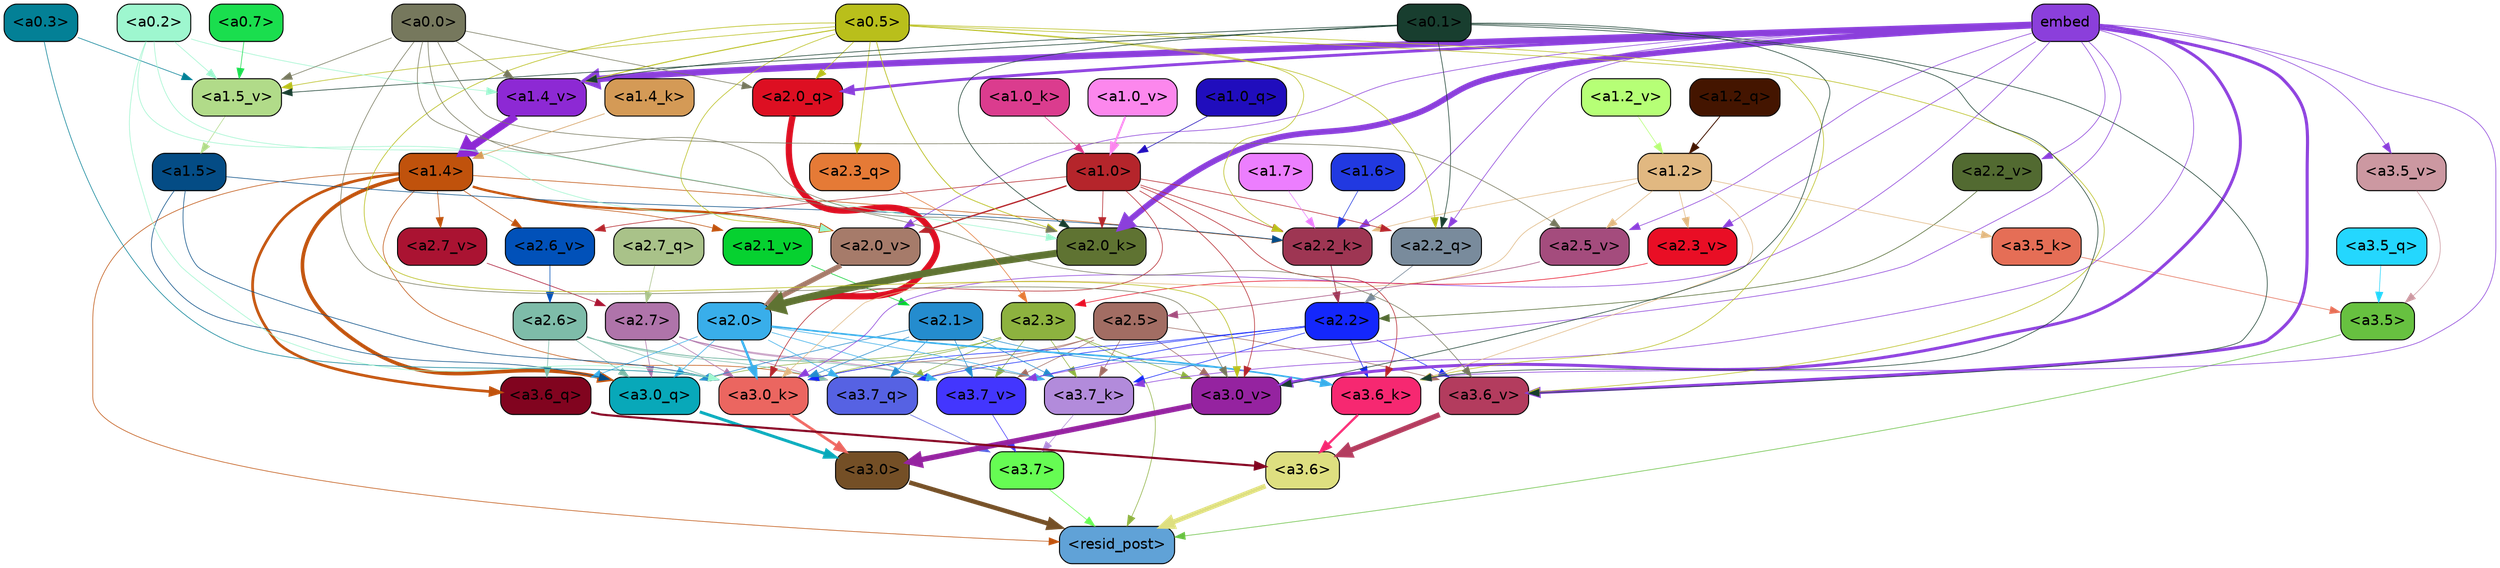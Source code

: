 strict digraph "" {
	graph [bgcolor=transparent,
		layout=dot,
		overlap=false,
		splines=true
	];
	"<a3.7>"	[color=black,
		fillcolor="#66fc53",
		fontname=Helvetica,
		shape=box,
		style="filled, rounded"];
	"<resid_post>"	[color=black,
		fillcolor="#60a2d7",
		fontname=Helvetica,
		shape=box,
		style="filled, rounded"];
	"<a3.7>" -> "<resid_post>"	[color="#66fc53",
		penwidth=0.6];
	"<a3.6>"	[color=black,
		fillcolor="#dedf80",
		fontname=Helvetica,
		shape=box,
		style="filled, rounded"];
	"<a3.6>" -> "<resid_post>"	[color="#dedf80",
		penwidth=4.6696330308914185];
	"<a3.5>"	[color=black,
		fillcolor="#67c140",
		fontname=Helvetica,
		shape=box,
		style="filled, rounded"];
	"<a3.5>" -> "<resid_post>"	[color="#67c140",
		penwidth=0.6];
	"<a3.0>"	[color=black,
		fillcolor="#744f26",
		fontname=Helvetica,
		shape=box,
		style="filled, rounded"];
	"<a3.0>" -> "<resid_post>"	[color="#744f26",
		penwidth=4.282557368278503];
	"<a2.3>"	[color=black,
		fillcolor="#8db23f",
		fontname=Helvetica,
		shape=box,
		style="filled, rounded"];
	"<a2.3>" -> "<resid_post>"	[color="#8db23f",
		penwidth=0.6];
	"<a3.7_q>"	[color=black,
		fillcolor="#5662e3",
		fontname=Helvetica,
		shape=box,
		style="filled, rounded"];
	"<a2.3>" -> "<a3.7_q>"	[color="#8db23f",
		penwidth=0.6];
	"<a3.0_q>"	[color=black,
		fillcolor="#08a8b9",
		fontname=Helvetica,
		shape=box,
		style="filled, rounded"];
	"<a2.3>" -> "<a3.0_q>"	[color="#8db23f",
		penwidth=0.6];
	"<a3.7_k>"	[color=black,
		fillcolor="#b28bdb",
		fontname=Helvetica,
		shape=box,
		style="filled, rounded"];
	"<a2.3>" -> "<a3.7_k>"	[color="#8db23f",
		penwidth=0.6];
	"<a3.0_k>"	[color=black,
		fillcolor="#eb6660",
		fontname=Helvetica,
		shape=box,
		style="filled, rounded"];
	"<a2.3>" -> "<a3.0_k>"	[color="#8db23f",
		penwidth=0.6];
	"<a3.7_v>"	[color=black,
		fillcolor="#4336fe",
		fontname=Helvetica,
		shape=box,
		style="filled, rounded"];
	"<a2.3>" -> "<a3.7_v>"	[color="#8db23f",
		penwidth=0.6];
	"<a3.0_v>"	[color=black,
		fillcolor="#9523a0",
		fontname=Helvetica,
		shape=box,
		style="filled, rounded"];
	"<a2.3>" -> "<a3.0_v>"	[color="#8db23f",
		penwidth=0.6];
	"<a1.4>"	[color=black,
		fillcolor="#c0520c",
		fontname=Helvetica,
		shape=box,
		style="filled, rounded"];
	"<a1.4>" -> "<resid_post>"	[color="#c0520c",
		penwidth=0.6];
	"<a1.4>" -> "<a3.7_q>"	[color="#c0520c",
		penwidth=0.6];
	"<a3.6_q>"	[color=black,
		fillcolor="#81041f",
		fontname=Helvetica,
		shape=box,
		style="filled, rounded"];
	"<a1.4>" -> "<a3.6_q>"	[color="#c0520c",
		penwidth=2.6073555648326874];
	"<a1.4>" -> "<a3.0_q>"	[color="#c0520c",
		penwidth=3.4971605762839317];
	"<a2.2_k>"	[color=black,
		fillcolor="#9e3653",
		fontname=Helvetica,
		shape=box,
		style="filled, rounded"];
	"<a1.4>" -> "<a2.2_k>"	[color="#c0520c",
		penwidth=0.6];
	"<a2.7_v>"	[color=black,
		fillcolor="#aa1332",
		fontname=Helvetica,
		shape=box,
		style="filled, rounded"];
	"<a1.4>" -> "<a2.7_v>"	[color="#c0520c",
		penwidth=0.6];
	"<a2.6_v>"	[color=black,
		fillcolor="#0151b9",
		fontname=Helvetica,
		shape=box,
		style="filled, rounded"];
	"<a1.4>" -> "<a2.6_v>"	[color="#c0520c",
		penwidth=0.6];
	"<a2.1_v>"	[color=black,
		fillcolor="#06d130",
		fontname=Helvetica,
		shape=box,
		style="filled, rounded"];
	"<a1.4>" -> "<a2.1_v>"	[color="#c0520c",
		penwidth=0.6];
	"<a2.0_v>"	[color=black,
		fillcolor="#a67b6a",
		fontname=Helvetica,
		shape=box,
		style="filled, rounded"];
	"<a1.4>" -> "<a2.0_v>"	[color="#c0520c",
		penwidth=2.268670678138733];
	"<a3.7_q>" -> "<a3.7>"	[color="#5662e3",
		penwidth=0.6];
	"<a3.6_q>" -> "<a3.6>"	[color="#81041f",
		penwidth=2.03758105635643];
	"<a3.5_q>"	[color=black,
		fillcolor="#24d7fe",
		fontname=Helvetica,
		shape=box,
		style="filled, rounded"];
	"<a3.5_q>" -> "<a3.5>"	[color="#24d7fe",
		penwidth=0.6];
	"<a3.0_q>" -> "<a3.0>"	[color="#08a8b9",
		penwidth=2.8638100624084473];
	"<a3.7_k>" -> "<a3.7>"	[color="#b28bdb",
		penwidth=0.6];
	"<a3.6_k>"	[color=black,
		fillcolor="#f62871",
		fontname=Helvetica,
		shape=box,
		style="filled, rounded"];
	"<a3.6_k>" -> "<a3.6>"	[color="#f62871",
		penwidth=2.174198240041733];
	"<a3.5_k>"	[color=black,
		fillcolor="#e56e56",
		fontname=Helvetica,
		shape=box,
		style="filled, rounded"];
	"<a3.5_k>" -> "<a3.5>"	[color="#e56e56",
		penwidth=0.6];
	"<a3.0_k>" -> "<a3.0>"	[color="#eb6660",
		penwidth=2.6274144649505615];
	"<a3.7_v>" -> "<a3.7>"	[color="#4336fe",
		penwidth=0.6];
	"<a3.6_v>"	[color=black,
		fillcolor="#b33c5e",
		fontname=Helvetica,
		shape=box,
		style="filled, rounded"];
	"<a3.6_v>" -> "<a3.6>"	[color="#b33c5e",
		penwidth=5.002329230308533];
	"<a3.5_v>"	[color=black,
		fillcolor="#cc98a1",
		fontname=Helvetica,
		shape=box,
		style="filled, rounded"];
	"<a3.5_v>" -> "<a3.5>"	[color="#cc98a1",
		penwidth=0.6];
	"<a3.0_v>" -> "<a3.0>"	[color="#9523a0",
		penwidth=5.188832879066467];
	"<a2.7>"	[color=black,
		fillcolor="#af74aa",
		fontname=Helvetica,
		shape=box,
		style="filled, rounded"];
	"<a2.7>" -> "<a3.7_q>"	[color="#af74aa",
		penwidth=0.6];
	"<a2.7>" -> "<a3.0_q>"	[color="#af74aa",
		penwidth=0.6];
	"<a2.7>" -> "<a3.7_k>"	[color="#af74aa",
		penwidth=0.6];
	"<a2.7>" -> "<a3.0_k>"	[color="#af74aa",
		penwidth=0.6];
	"<a2.7>" -> "<a3.7_v>"	[color="#af74aa",
		penwidth=0.6];
	"<a2.6>"	[color=black,
		fillcolor="#7ebca9",
		fontname=Helvetica,
		shape=box,
		style="filled, rounded"];
	"<a2.6>" -> "<a3.7_q>"	[color="#7ebca9",
		penwidth=0.6];
	"<a2.6>" -> "<a3.6_q>"	[color="#7ebca9",
		penwidth=0.6];
	"<a2.6>" -> "<a3.0_q>"	[color="#7ebca9",
		penwidth=0.6];
	"<a2.6>" -> "<a3.7_k>"	[color="#7ebca9",
		penwidth=0.6];
	"<a2.6>" -> "<a3.0_k>"	[color="#7ebca9",
		penwidth=0.6];
	"<a2.6>" -> "<a3.7_v>"	[color="#7ebca9",
		penwidth=0.6];
	"<a2.5>"	[color=black,
		fillcolor="#a26d63",
		fontname=Helvetica,
		shape=box,
		style="filled, rounded"];
	"<a2.5>" -> "<a3.7_q>"	[color="#a26d63",
		penwidth=0.6];
	"<a2.5>" -> "<a3.7_k>"	[color="#a26d63",
		penwidth=0.6];
	"<a2.5>" -> "<a3.0_k>"	[color="#a26d63",
		penwidth=0.6];
	"<a2.5>" -> "<a3.7_v>"	[color="#a26d63",
		penwidth=0.6];
	"<a2.5>" -> "<a3.6_v>"	[color="#a26d63",
		penwidth=0.6];
	"<a2.5>" -> "<a3.0_v>"	[color="#a26d63",
		penwidth=0.6];
	"<a2.2>"	[color=black,
		fillcolor="#1427fc",
		fontname=Helvetica,
		shape=box,
		style="filled, rounded"];
	"<a2.2>" -> "<a3.7_q>"	[color="#1427fc",
		penwidth=0.6];
	"<a2.2>" -> "<a3.7_k>"	[color="#1427fc",
		penwidth=0.6];
	"<a2.2>" -> "<a3.6_k>"	[color="#1427fc",
		penwidth=0.6];
	"<a2.2>" -> "<a3.0_k>"	[color="#1427fc",
		penwidth=0.6];
	"<a2.2>" -> "<a3.7_v>"	[color="#1427fc",
		penwidth=0.6];
	"<a2.2>" -> "<a3.6_v>"	[color="#1427fc",
		penwidth=0.6];
	"<a2.1>"	[color=black,
		fillcolor="#248cce",
		fontname=Helvetica,
		shape=box,
		style="filled, rounded"];
	"<a2.1>" -> "<a3.7_q>"	[color="#248cce",
		penwidth=0.6];
	"<a2.1>" -> "<a3.0_q>"	[color="#248cce",
		penwidth=0.6];
	"<a2.1>" -> "<a3.7_k>"	[color="#248cce",
		penwidth=0.6];
	"<a2.1>" -> "<a3.6_k>"	[color="#248cce",
		penwidth=0.6];
	"<a2.1>" -> "<a3.0_k>"	[color="#248cce",
		penwidth=0.6];
	"<a2.1>" -> "<a3.7_v>"	[color="#248cce",
		penwidth=0.6];
	"<a2.0>"	[color=black,
		fillcolor="#39aeea",
		fontname=Helvetica,
		shape=box,
		style="filled, rounded"];
	"<a2.0>" -> "<a3.7_q>"	[color="#39aeea",
		penwidth=0.6];
	"<a2.0>" -> "<a3.6_q>"	[color="#39aeea",
		penwidth=0.6];
	"<a2.0>" -> "<a3.0_q>"	[color="#39aeea",
		penwidth=0.6];
	"<a2.0>" -> "<a3.7_k>"	[color="#39aeea",
		penwidth=0.6];
	"<a2.0>" -> "<a3.6_k>"	[color="#39aeea",
		penwidth=1.5568191409111023];
	"<a2.0>" -> "<a3.0_k>"	[color="#39aeea",
		penwidth=2.270527422428131];
	"<a2.0>" -> "<a3.7_v>"	[color="#39aeea",
		penwidth=0.6];
	"<a1.5>"	[color=black,
		fillcolor="#044c85",
		fontname=Helvetica,
		shape=box,
		style="filled, rounded"];
	"<a1.5>" -> "<a3.0_q>"	[color="#044c85",
		penwidth=0.6];
	"<a1.5>" -> "<a3.0_k>"	[color="#044c85",
		penwidth=0.6];
	"<a1.5>" -> "<a2.2_k>"	[color="#044c85",
		penwidth=0.6];
	embed	[color=black,
		fillcolor="#8b3fdb",
		fontname=Helvetica,
		shape=box,
		style="filled, rounded"];
	embed -> "<a3.7_k>"	[color="#8b3fdb",
		penwidth=0.6];
	embed -> "<a3.6_k>"	[color="#8b3fdb",
		penwidth=0.6];
	embed -> "<a3.0_k>"	[color="#8b3fdb",
		penwidth=0.6];
	embed -> "<a3.7_v>"	[color="#8b3fdb",
		penwidth=0.6];
	embed -> "<a3.6_v>"	[color="#8b3fdb",
		penwidth=2.9588699340820312];
	embed -> "<a3.5_v>"	[color="#8b3fdb",
		penwidth=0.6];
	embed -> "<a3.0_v>"	[color="#8b3fdb",
		penwidth=2.8686431646347046];
	"<a2.2_q>"	[color=black,
		fillcolor="#798b9c",
		fontname=Helvetica,
		shape=box,
		style="filled, rounded"];
	embed -> "<a2.2_q>"	[color="#8b3fdb",
		penwidth=0.6];
	"<a2.0_q>"	[color=black,
		fillcolor="#dd0f22",
		fontname=Helvetica,
		shape=box,
		style="filled, rounded"];
	embed -> "<a2.0_q>"	[color="#8b3fdb",
		penwidth=2.7617180347442627];
	embed -> "<a2.2_k>"	[color="#8b3fdb",
		penwidth=0.67606520652771];
	"<a2.0_k>"	[color=black,
		fillcolor="#5f7332",
		fontname=Helvetica,
		shape=box,
		style="filled, rounded"];
	embed -> "<a2.0_k>"	[color="#8b3fdb",
		penwidth=5.615107178688049];
	"<a2.5_v>"	[color=black,
		fillcolor="#a44c7d",
		fontname=Helvetica,
		shape=box,
		style="filled, rounded"];
	embed -> "<a2.5_v>"	[color="#8b3fdb",
		penwidth=0.6];
	"<a2.3_v>"	[color=black,
		fillcolor="#e90e25",
		fontname=Helvetica,
		shape=box,
		style="filled, rounded"];
	embed -> "<a2.3_v>"	[color="#8b3fdb",
		penwidth=0.6];
	"<a2.2_v>"	[color=black,
		fillcolor="#526a31",
		fontname=Helvetica,
		shape=box,
		style="filled, rounded"];
	embed -> "<a2.2_v>"	[color="#8b3fdb",
		penwidth=0.6];
	embed -> "<a2.0_v>"	[color="#8b3fdb",
		penwidth=0.6];
	"<a1.4_v>"	[color=black,
		fillcolor="#8d29d4",
		fontname=Helvetica,
		shape=box,
		style="filled, rounded"];
	embed -> "<a1.4_v>"	[color="#8b3fdb",
		penwidth=6.189999580383301];
	"<a1.2>"	[color=black,
		fillcolor="#e1b881",
		fontname=Helvetica,
		shape=box,
		style="filled, rounded"];
	"<a1.2>" -> "<a3.6_k>"	[color="#e1b881",
		penwidth=0.6];
	"<a1.2>" -> "<a3.5_k>"	[color="#e1b881",
		penwidth=0.6];
	"<a1.2>" -> "<a3.0_k>"	[color="#e1b881",
		penwidth=0.6];
	"<a1.2>" -> "<a2.2_k>"	[color="#e1b881",
		penwidth=0.6];
	"<a1.2>" -> "<a2.5_v>"	[color="#e1b881",
		penwidth=0.6];
	"<a1.2>" -> "<a2.3_v>"	[color="#e1b881",
		penwidth=0.6];
	"<a1.0>"	[color=black,
		fillcolor="#b5252b",
		fontname=Helvetica,
		shape=box,
		style="filled, rounded"];
	"<a1.0>" -> "<a3.6_k>"	[color="#b5252b",
		penwidth=0.6];
	"<a1.0>" -> "<a3.0_k>"	[color="#b5252b",
		penwidth=0.6];
	"<a1.0>" -> "<a3.0_v>"	[color="#b5252b",
		penwidth=0.6];
	"<a1.0>" -> "<a2.2_q>"	[color="#b5252b",
		penwidth=0.6];
	"<a1.0>" -> "<a2.2_k>"	[color="#b5252b",
		penwidth=0.6];
	"<a1.0>" -> "<a2.0_k>"	[color="#b5252b",
		penwidth=0.6];
	"<a1.0>" -> "<a2.6_v>"	[color="#b5252b",
		penwidth=0.6];
	"<a1.0>" -> "<a2.0_v>"	[color="#b5252b",
		penwidth=1.27996826171875];
	"<a0.5>"	[color=black,
		fillcolor="#b9bf1b",
		fontname=Helvetica,
		shape=box,
		style="filled, rounded"];
	"<a0.5>" -> "<a3.6_k>"	[color="#b9bf1b",
		penwidth=0.6];
	"<a0.5>" -> "<a3.6_v>"	[color="#b9bf1b",
		penwidth=0.6];
	"<a0.5>" -> "<a3.0_v>"	[color="#b9bf1b",
		penwidth=0.6421224474906921];
	"<a2.3_q>"	[color=black,
		fillcolor="#e57a36",
		fontname=Helvetica,
		shape=box,
		style="filled, rounded"];
	"<a0.5>" -> "<a2.3_q>"	[color="#b9bf1b",
		penwidth=0.6];
	"<a0.5>" -> "<a2.2_q>"	[color="#b9bf1b",
		penwidth=0.6];
	"<a0.5>" -> "<a2.0_q>"	[color="#b9bf1b",
		penwidth=0.6];
	"<a0.5>" -> "<a2.2_k>"	[color="#b9bf1b",
		penwidth=0.6];
	"<a0.5>" -> "<a2.0_k>"	[color="#b9bf1b",
		penwidth=0.7151575088500977];
	"<a0.5>" -> "<a2.0_v>"	[color="#b9bf1b",
		penwidth=0.6];
	"<a1.5_v>"	[color=black,
		fillcolor="#b1db89",
		fontname=Helvetica,
		shape=box,
		style="filled, rounded"];
	"<a0.5>" -> "<a1.5_v>"	[color="#b9bf1b",
		penwidth=0.6];
	"<a0.5>" -> "<a1.4_v>"	[color="#b9bf1b",
		penwidth=0.8927993774414062];
	"<a0.1>"	[color=black,
		fillcolor="#183e2f",
		fontname=Helvetica,
		shape=box,
		style="filled, rounded"];
	"<a0.1>" -> "<a3.6_k>"	[color="#183e2f",
		penwidth=0.6];
	"<a0.1>" -> "<a3.6_v>"	[color="#183e2f",
		penwidth=0.6];
	"<a0.1>" -> "<a3.0_v>"	[color="#183e2f",
		penwidth=0.6];
	"<a0.1>" -> "<a2.2_q>"	[color="#183e2f",
		penwidth=0.6];
	"<a0.1>" -> "<a2.0_k>"	[color="#183e2f",
		penwidth=0.6];
	"<a0.1>" -> "<a1.5_v>"	[color="#183e2f",
		penwidth=0.6];
	"<a0.1>" -> "<a1.4_v>"	[color="#183e2f",
		penwidth=0.6];
	"<a0.3>"	[color=black,
		fillcolor="#038096",
		fontname=Helvetica,
		shape=box,
		style="filled, rounded"];
	"<a0.3>" -> "<a3.0_k>"	[color="#038096",
		penwidth=0.6];
	"<a0.3>" -> "<a1.5_v>"	[color="#038096",
		penwidth=0.6];
	"<a0.2>"	[color=black,
		fillcolor="#9ef7cf",
		fontname=Helvetica,
		shape=box,
		style="filled, rounded"];
	"<a0.2>" -> "<a3.0_k>"	[color="#9ef7cf",
		penwidth=0.6];
	"<a0.2>" -> "<a2.0_k>"	[color="#9ef7cf",
		penwidth=0.6];
	"<a0.2>" -> "<a2.0_v>"	[color="#9ef7cf",
		penwidth=0.6];
	"<a0.2>" -> "<a1.5_v>"	[color="#9ef7cf",
		penwidth=0.6];
	"<a0.2>" -> "<a1.4_v>"	[color="#9ef7cf",
		penwidth=0.6];
	"<a0.0>"	[color=black,
		fillcolor="#76785d",
		fontname=Helvetica,
		shape=box,
		style="filled, rounded"];
	"<a0.0>" -> "<a3.6_v>"	[color="#76785d",
		penwidth=0.6];
	"<a0.0>" -> "<a3.0_v>"	[color="#76785d",
		penwidth=0.6];
	"<a0.0>" -> "<a2.0_q>"	[color="#76785d",
		penwidth=0.6];
	"<a0.0>" -> "<a2.0_k>"	[color="#76785d",
		penwidth=0.6];
	"<a0.0>" -> "<a2.5_v>"	[color="#76785d",
		penwidth=0.6];
	"<a0.0>" -> "<a1.5_v>"	[color="#76785d",
		penwidth=0.6];
	"<a0.0>" -> "<a1.4_v>"	[color="#76785d",
		penwidth=0.6];
	"<a2.7_q>"	[color=black,
		fillcolor="#a9c289",
		fontname=Helvetica,
		shape=box,
		style="filled, rounded"];
	"<a2.7_q>" -> "<a2.7>"	[color="#a9c289",
		penwidth=0.6];
	"<a2.3_q>" -> "<a2.3>"	[color="#e57a36",
		penwidth=0.6];
	"<a2.2_q>" -> "<a2.2>"	[color="#798b9c",
		penwidth=0.6340763568878174];
	"<a2.0_q>" -> "<a2.0>"	[color="#dd0f22",
		penwidth=6.0160088539123535];
	"<a2.2_k>" -> "<a2.2>"	[color="#9e3653",
		penwidth=0.7764816284179688];
	"<a2.0_k>" -> "<a2.0>"	[color="#5f7332",
		penwidth=6.773025274276733];
	"<a2.7_v>" -> "<a2.7>"	[color="#aa1332",
		penwidth=0.6];
	"<a2.6_v>" -> "<a2.6>"	[color="#0151b9",
		penwidth=0.6];
	"<a2.5_v>" -> "<a2.5>"	[color="#a44c7d",
		penwidth=0.6];
	"<a2.3_v>" -> "<a2.3>"	[color="#e90e25",
		penwidth=0.6];
	"<a2.2_v>" -> "<a2.2>"	[color="#526a31",
		penwidth=0.6];
	"<a2.1_v>" -> "<a2.1>"	[color="#06d130",
		penwidth=0.6];
	"<a2.0_v>" -> "<a2.0>"	[color="#a67b6a",
		penwidth=4.906715989112854];
	"<a1.7>"	[color=black,
		fillcolor="#ec7efe",
		fontname=Helvetica,
		shape=box,
		style="filled, rounded"];
	"<a1.7>" -> "<a2.2_k>"	[color="#ec7efe",
		penwidth=0.6];
	"<a1.6>"	[color=black,
		fillcolor="#2139e1",
		fontname=Helvetica,
		shape=box,
		style="filled, rounded"];
	"<a1.6>" -> "<a2.2_k>"	[color="#2139e1",
		penwidth=0.6];
	"<a1.2_q>"	[color=black,
		fillcolor="#441500",
		fontname=Helvetica,
		shape=box,
		style="filled, rounded"];
	"<a1.2_q>" -> "<a1.2>"	[color="#441500",
		penwidth=0.836545467376709];
	"<a1.0_q>"	[color=black,
		fillcolor="#200dbd",
		fontname=Helvetica,
		shape=box,
		style="filled, rounded"];
	"<a1.0_q>" -> "<a1.0>"	[color="#200dbd",
		penwidth=0.6];
	"<a1.4_k>"	[color=black,
		fillcolor="#d49a56",
		fontname=Helvetica,
		shape=box,
		style="filled, rounded"];
	"<a1.4_k>" -> "<a1.4>"	[color="#d49a56",
		penwidth=0.6];
	"<a1.0_k>"	[color=black,
		fillcolor="#db3c8e",
		fontname=Helvetica,
		shape=box,
		style="filled, rounded"];
	"<a1.0_k>" -> "<a1.0>"	[color="#db3c8e",
		penwidth=0.6];
	"<a1.5_v>" -> "<a1.5>"	[color="#b1db89",
		penwidth=0.6];
	"<a1.4_v>" -> "<a1.4>"	[color="#8d29d4",
		penwidth=7.093163728713989];
	"<a1.2_v>"	[color=black,
		fillcolor="#b6ff76",
		fontname=Helvetica,
		shape=box,
		style="filled, rounded"];
	"<a1.2_v>" -> "<a1.2>"	[color="#b6ff76",
		penwidth=0.6];
	"<a1.0_v>"	[color=black,
		fillcolor="#fc87ed",
		fontname=Helvetica,
		shape=box,
		style="filled, rounded"];
	"<a1.0_v>" -> "<a1.0>"	[color="#fc87ed",
		penwidth=1.9666723012924194];
	"<a0.7>"	[color=black,
		fillcolor="#1ade4e",
		fontname=Helvetica,
		shape=box,
		style="filled, rounded"];
	"<a0.7>" -> "<a1.5_v>"	[color="#1ade4e",
		penwidth=0.6];
}
